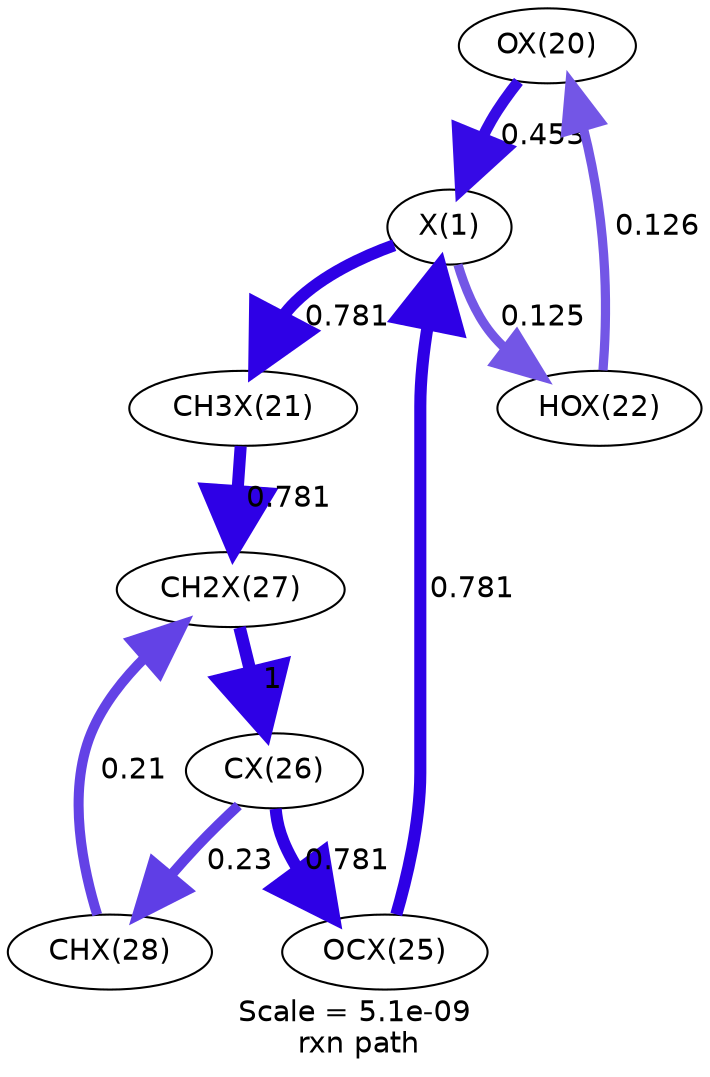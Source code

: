 digraph reaction_paths {
center=1;
s24 -> s22[fontname="Helvetica", style="setlinewidth(5.4)", arrowsize=2.7, color="0.7, 0.953, 0.9"
, label=" 0.453"];
s22 -> s26[fontname="Helvetica", style="setlinewidth(4.43)", arrowsize=2.22, color="0.7, 0.625, 0.9"
, label=" 0.125"];
s22 -> s25[fontname="Helvetica", style="setlinewidth(5.81)", arrowsize=2.91, color="0.7, 1.28, 0.9"
, label=" 0.781"];
s29 -> s22[fontname="Helvetica", style="setlinewidth(5.81)", arrowsize=2.91, color="0.7, 1.28, 0.9"
, label=" 0.781"];
s26 -> s24[fontname="Helvetica", style="setlinewidth(4.43)", arrowsize=2.22, color="0.7, 0.626, 0.9"
, label=" 0.126"];
s25 -> s31[fontname="Helvetica", style="setlinewidth(5.81)", arrowsize=2.91, color="0.7, 1.28, 0.9"
, label=" 0.781"];
s32 -> s31[fontname="Helvetica", style="setlinewidth(4.82)", arrowsize=2.41, color="0.7, 0.71, 0.9"
, label=" 0.21"];
s31 -> s30[fontname="Helvetica", style="setlinewidth(6)", arrowsize=3, color="0.7, 1.5, 0.9"
, label=" 1"];
s30 -> s32[fontname="Helvetica", style="setlinewidth(4.89)", arrowsize=2.45, color="0.7, 0.73, 0.9"
, label=" 0.23"];
s30 -> s29[fontname="Helvetica", style="setlinewidth(5.81)", arrowsize=2.91, color="0.7, 1.28, 0.9"
, label=" 0.781"];
s22 [ fontname="Helvetica", label="X(1)"];
s24 [ fontname="Helvetica", label="OX(20)"];
s25 [ fontname="Helvetica", label="CH3X(21)"];
s26 [ fontname="Helvetica", label="HOX(22)"];
s29 [ fontname="Helvetica", label="OCX(25)"];
s30 [ fontname="Helvetica", label="CX(26)"];
s31 [ fontname="Helvetica", label="CH2X(27)"];
s32 [ fontname="Helvetica", label="CHX(28)"];
 label = "Scale = 5.1e-09\l rxn path";
 fontname = "Helvetica";
}
